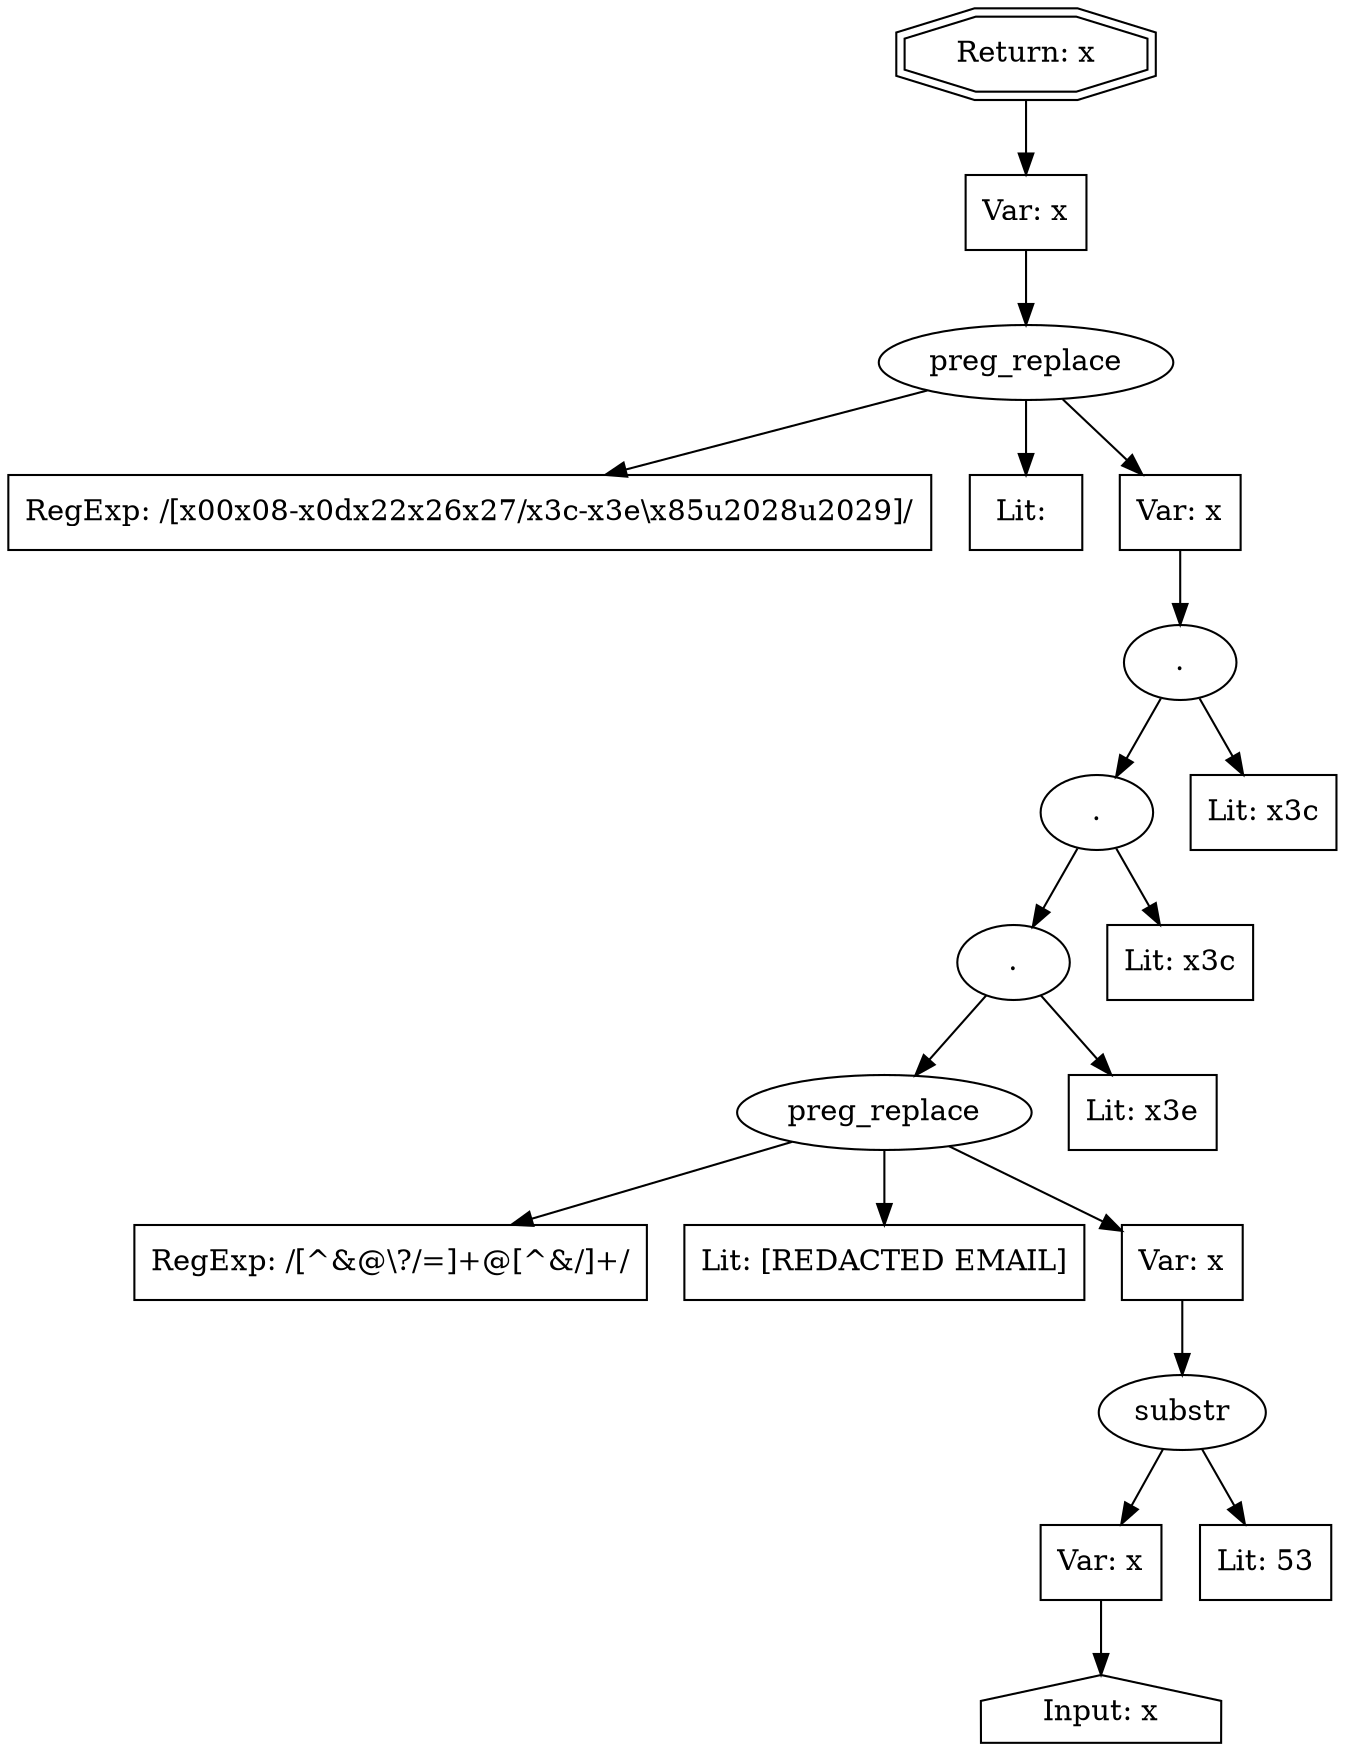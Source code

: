 // Finding: 97e36e8a-50ef-41fa-8c25-a0d58814b99f
// Finding.url: https://www.example99.com/CustomerService/RequestCatalog?d</iframe></style></script></object></embed></textarea><img src=x onerror=taintfoxLog('ba5b2490c787491ea59d0e086c5f912a')><!--/*=2
// Finding.parentloc: https://www.example99.com/CustomerService/RequestCatalog?d</iframe></style></script></object></embed></textarea><img src=x onerror=taintfoxLog('ba5b2490c787491ea59d0e086c5f912a')><!--/*=2
// Finding.domain: www.example99.com
// Finding.base_domain: example99.com
// Finding.source: location.href
// Finding.sink: innerHTML
// Sanitizer.score: 8
// Sanitizer.name: mb[7]
// Sanitizer.location: https://www.example22.com/gtm.js?id=GTM-TKLCNW - mb[7]:8351:426
// Finding.begin: 543
// Finding.end: 551
// Finding.original_uuid: 7ce18b98-8917-4112-9249-20b251b9bcc9
// Finding.TwentyFiveMillionFlowsId: -1188516655
// Finding.script: https://www.example22.com/gtm.js?id=GTM-TKLCNW
// Finding.line: 8361
// Exploit.uuid: ba5b2490-c787-491e-a59d-0e086c5f912a
// Exploit.success: false
// Exploit.status: validated
// Exploit.method: C
// Exploit.type: html
// Exploit.token: text
// Exploit.content: d
// Exploit.quote_type: None
// Exploit.tag: None
// Exploit.break_out: d</iframe></style></script></object></embed></textarea><img src=x onerror=
// Exploit.break_in: ><!--/*
// Exploit.payload: d</iframe></style></script></object></embed></textarea><img src=x onerror=taintfoxLog(1)><!--/*
// Exploit.begin_taint_url: 53
// Exploit.end_taint_url: 56
// Exploit.replace_begin_url: 53
// Exploit.replace_end_url: 56
// Exploit.replace_begin_param: 265
// Exploit.replace_end_param: 268
// Issues.LargestEncodeAttrStringChain: 0
// Issues.LargestTextFragmentEncodeChainLength: 0
// Issues.HasApproximation: true
// Issues.HasMissingImplementation: false
// Issues.HasInfiniteRegexWithFunctionReplacer: false
// Issues.MergedSplitAndJoins: false
// Issues.HasUrlInRhsOfReplace: false
// Issues.HasUrlInLhsOfReplace: false
// Issues.HasCookieValueInLhsOfreplace: false
// Issues.HasCookieValueInRhsOfreplace: false
// Issues.HasCookieValueInMatchPattern: false
// Issues.HasCookieValueInExecPattern: false
// Issues.RemovedLRConcats: true
// Issues.RemovedReplaceArtifacts: false
// Issues.HasUrlInMatchPattern: false
// Issues.HasUrlInExecPattern: false
// Issues.RemovedNOPreplaces: false
// Issues.Known_sanitizer: false
// DepGraph.hash: -1890936226
// DepGraph.sanitizer_hash: 1644446670
// Removed LR concats 
// Removed LR concats 
// Removed LR concats 
// Removed LR concats 
// Removed LR concats 
// Removed LR concats 
// Removed LR concats 
// Removed LR concats 
// Removed LR concats 
// Removed LR concats 
// Approximated Implementation for: replace([\x00\x08-\x0d\x22\x26\x27\/\x3c-\x3e\\\x85\u2028\u2029]/g: 1, s: 0, u: 0, m: 0, i: 0 [escapes(<: 1, >: 1, &: 1, ": 1, ': 1, /: 1, \: 1, =: 1), function_rhs: true], 'function(a){return xb[a]}') - Other Exception: ReferenceError: xb is not defined 
digraph cfg {
n0 [shape=house, label="Input: x"];
n1 [shape=ellipse, label="substr"];
n2 [shape=box, label="Var: x"];
n3 [shape=box, label="Lit: 53"];
n4 [shape=ellipse, label="preg_replace"];
n5 [shape=box, label="RegExp: /[^&@\\?\/=]+@[^&\/]+/"];
n6 [shape=box, label="Lit: [REDACTED EMAIL]"];
n7 [shape=box, label="Var: x"];
n8 [shape=ellipse, label="."];
n9 [shape=box, label="Lit: \x3e"];
n10 [shape=ellipse, label="."];
n11 [shape=box, label="Lit: \x3c"];
n12 [shape=ellipse, label="."];
n13 [shape=box, label="Lit: \x3c"];
n14 [shape=ellipse, label="preg_replace"];
n15 [shape=box, label="RegExp: /[\x00\x08-\x0d\x22\x26\x27\/\x3c-\x3e\\\x85\u2028\u2029]/"];
n16 [shape=box, label="Lit: "];
n17 [shape=box, label="Var: x"];
n18 [shape=box, label="Var: x"];
n19 [shape=doubleoctagon, label="Return: x"];
n2 -> n0;
n1 -> n2;
n1 -> n3;
n7 -> n1;
n4 -> n5;
n4 -> n6;
n4 -> n7;
n8 -> n4;
n8 -> n9;
n10 -> n8;
n10 -> n11;
n12 -> n10;
n12 -> n13;
n17 -> n12;
n14 -> n15;
n14 -> n16;
n14 -> n17;
n18 -> n14;
n19 -> n18;
}